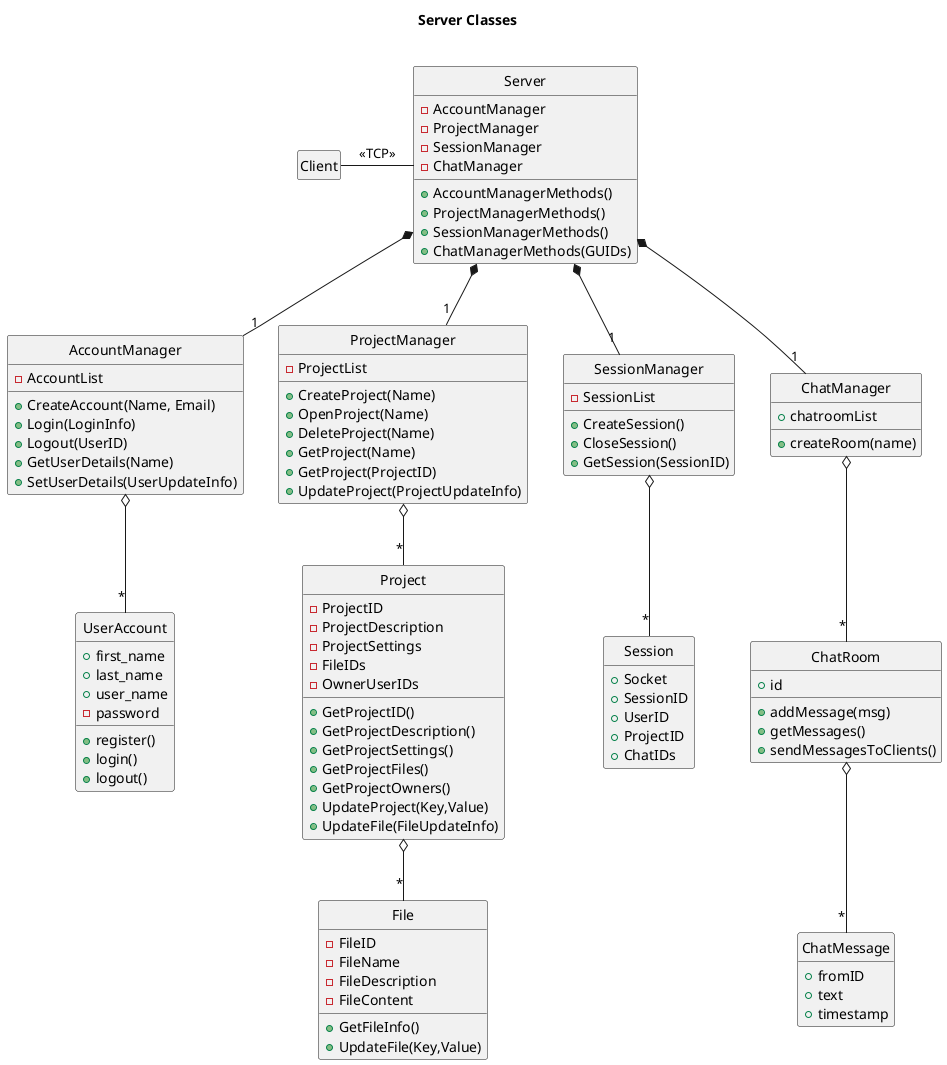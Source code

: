 @startuml
hide circle
hide empty members

Title <b>Server Classes</b>\n

class "Client" as sq 
class "Server" as sqs{
	-AccountManager
	-ProjectManager
	-SessionManager
	-ChatManager
	+AccountManagerMethods()
	+ProjectManagerMethods()
	+SessionManagerMethods()
	+ChatManagerMethods(GUIDs)
	}
	class "AccountManager" as sqs_ua_m{
		-AccountList
		+CreateAccount(Name, Email)
		+Login(LoginInfo)
		+Logout(UserID)
		+GetUserDetails(Name)
		+SetUserDetails(UserUpdateInfo)
		}
		class "UserAccount" as sqs_ua {
			+first_name
			+last_name
			+user_name
			-password
			+register()
			+login()
			+logout()
			}
	class "ProjectManager" as sqs_pr_m{
		-ProjectList
		+CreateProject(Name)
		+OpenProject(Name)
		+DeleteProject(Name)
		+GetProject(Name)
		+GetProject(ProjectID)
		+UpdateProject(ProjectUpdateInfo)
		}
		class "Project" as sqs_pr{
			-ProjectID
			-ProjectDescription
			-ProjectSettings
			-FileIDs
			-OwnerUserIDs
			+GetProjectID()
			+GetProjectDescription()
			+GetProjectSettings()
			+GetProjectFiles()
			+GetProjectOwners()
			+UpdateProject(Key,Value)
			+UpdateFile(FileUpdateInfo)
			}
			class "File" as sqs_fi{
				-FileID
				-FileName
				-FileDescription
				-FileContent
				+GetFileInfo()
				+UpdateFile(Key,Value)
				}
	class "SessionManager" as sqs_se_m{
		-SessionList
		+CreateSession()
		+CloseSession()
		+GetSession(SessionID)
		}
		class "Session" as sqs_se{
			+Socket
			+SessionID
			+UserID
			+ProjectID
			+ChatIDs
			}
	class "ChatManager" as sqs_ch_m{
		+chatroomList
		+createRoom(name)
		}
		class "ChatRoom" as sqs_ch {
			+id
			+addMessage(msg)
			+getMessages()
			+sendMessagesToClients()
			}
			class "ChatMessage" as sqs_ch_mes{
				+fromID
				+text
				+timestamp
				}


sq -right- sqs : <<TCP>>

	sqs *-- "1" sqs_pr_m 
		sqs_pr_m o-- "*" sqs_pr 
			sqs_pr o-- "*" sqs_fi 
	sqs *-- "1" sqs_ua_m 
		sqs_ua_m o-- "*" sqs_ua  
	sqs *-- "1" sqs_ch_m 
		sqs_ch_m o-- "*" sqs_ch 
			sqs_ch o-- "*" sqs_ch_mes
	sqs *-- "1" sqs_se_m 
		sqs_se_m o-- "*" sqs_se



@enduml